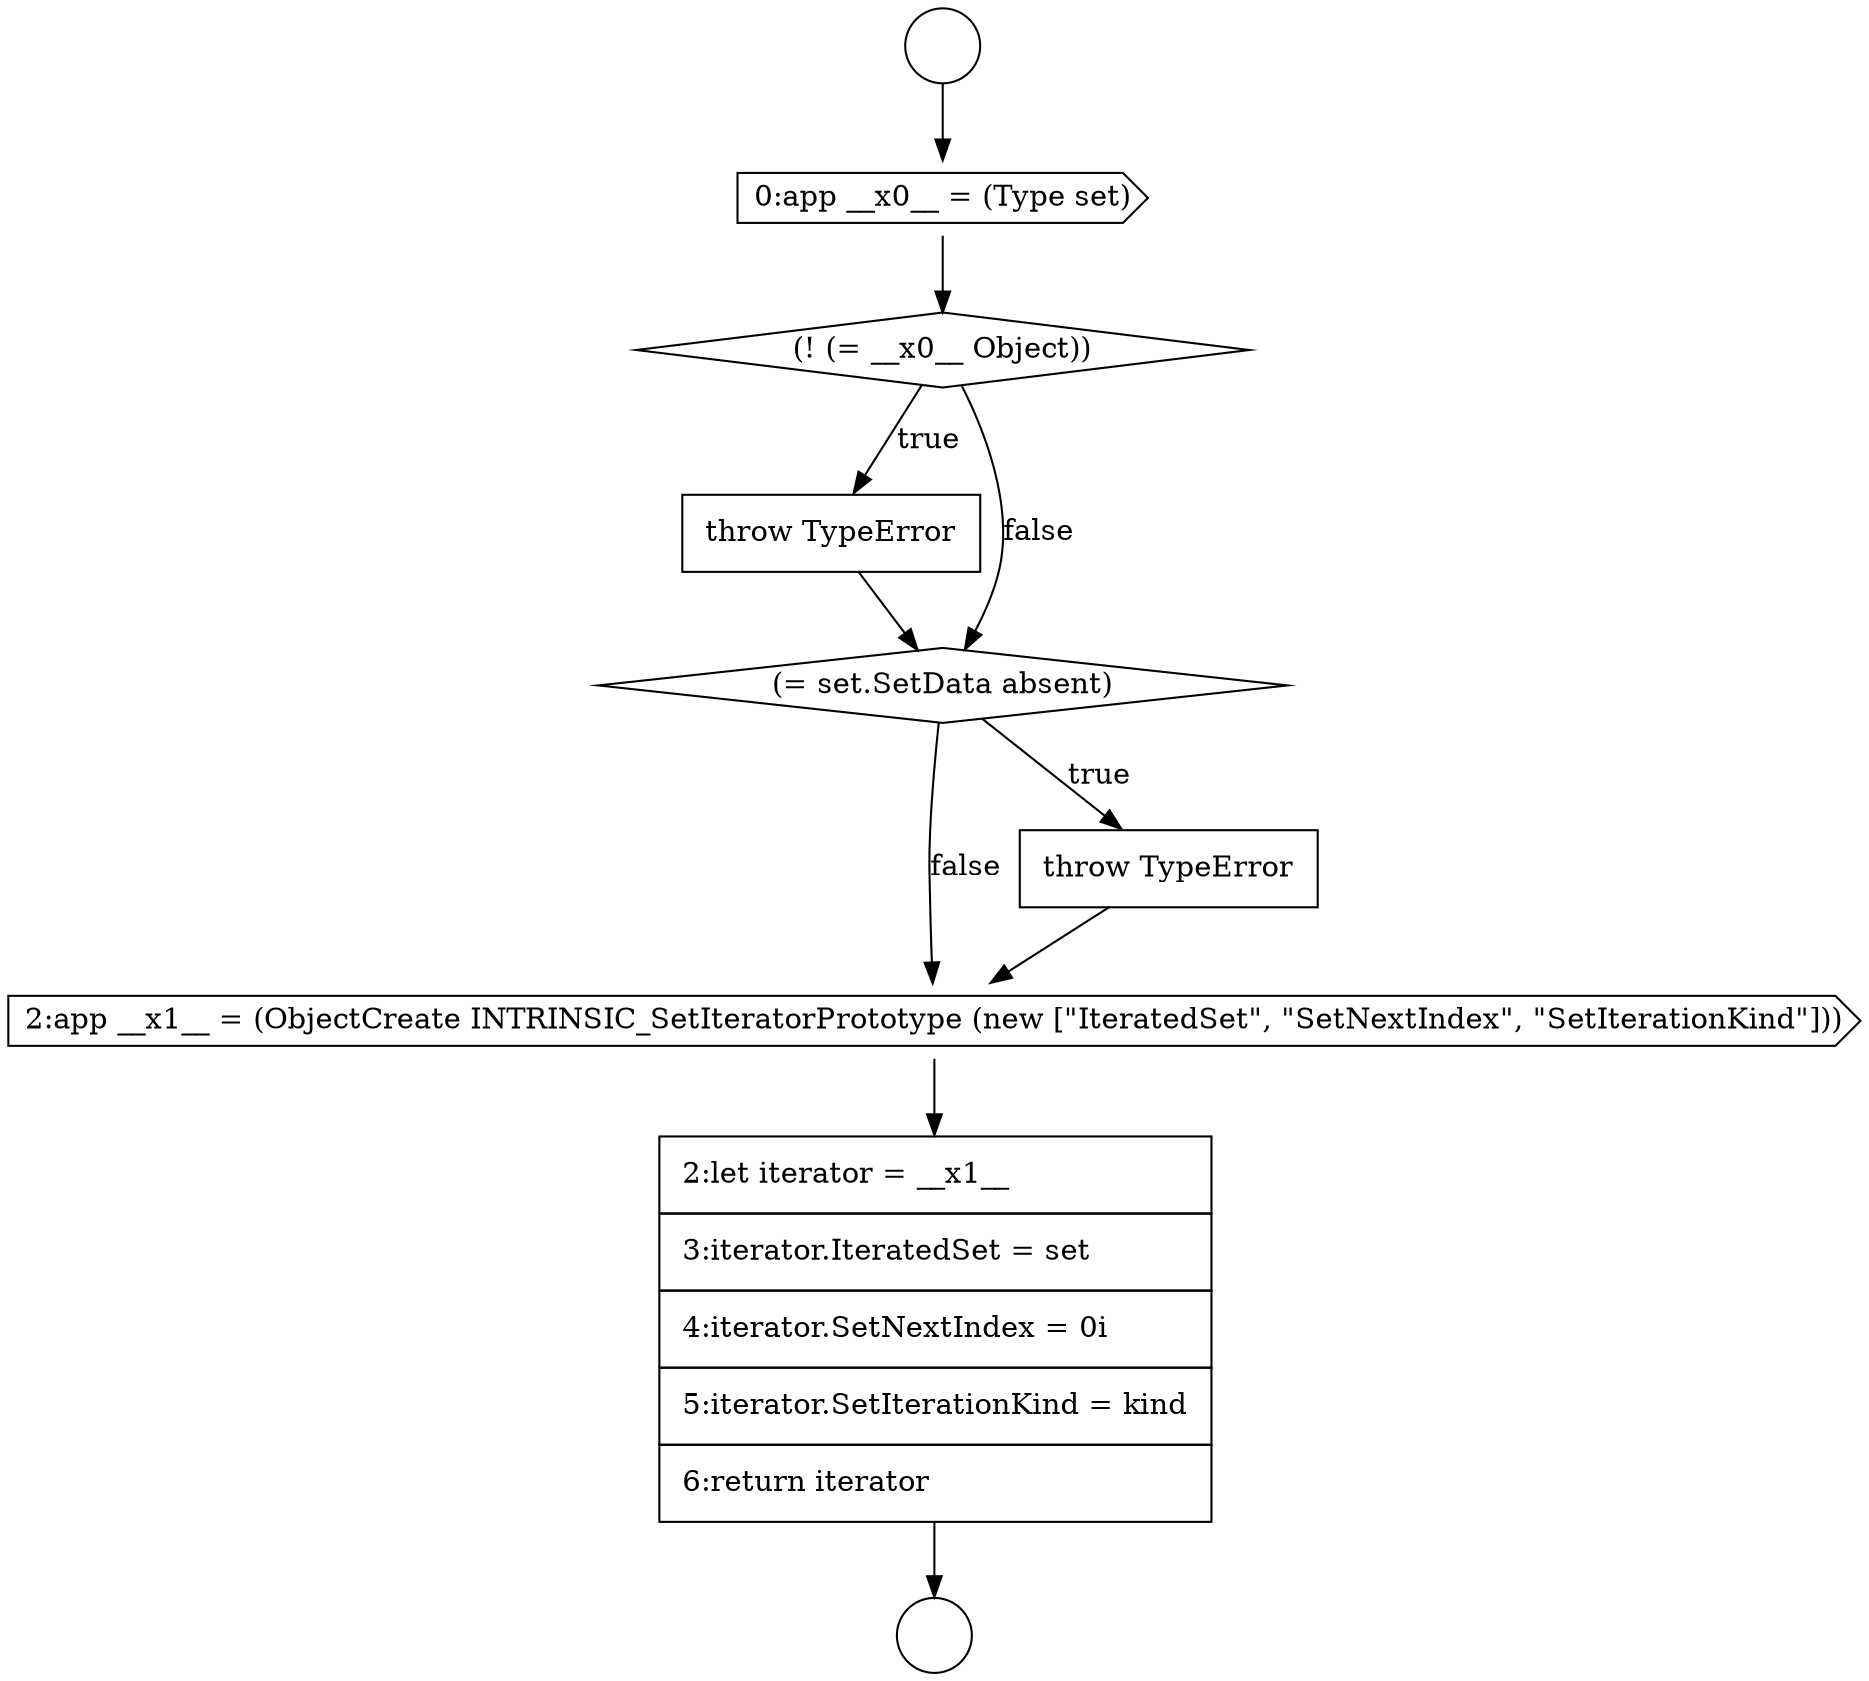 digraph {
  node14944 [shape=cds, label=<<font color="black">2:app __x1__ = (ObjectCreate INTRINSIC_SetIteratorPrototype (new [&quot;IteratedSet&quot;, &quot;SetNextIndex&quot;, &quot;SetIterationKind&quot;]))</font>> color="black" fillcolor="white" style=filled]
  node14937 [shape=circle label=" " color="black" fillcolor="white" style=filled]
  node14945 [shape=none, margin=0, label=<<font color="black">
    <table border="0" cellborder="1" cellspacing="0" cellpadding="10">
      <tr><td align="left">2:let iterator = __x1__</td></tr>
      <tr><td align="left">3:iterator.IteratedSet = set</td></tr>
      <tr><td align="left">4:iterator.SetNextIndex = 0i</td></tr>
      <tr><td align="left">5:iterator.SetIterationKind = kind</td></tr>
      <tr><td align="left">6:return iterator</td></tr>
    </table>
  </font>> color="black" fillcolor="white" style=filled]
  node14943 [shape=none, margin=0, label=<<font color="black">
    <table border="0" cellborder="1" cellspacing="0" cellpadding="10">
      <tr><td align="left">throw TypeError</td></tr>
    </table>
  </font>> color="black" fillcolor="white" style=filled]
  node14941 [shape=none, margin=0, label=<<font color="black">
    <table border="0" cellborder="1" cellspacing="0" cellpadding="10">
      <tr><td align="left">throw TypeError</td></tr>
    </table>
  </font>> color="black" fillcolor="white" style=filled]
  node14942 [shape=diamond, label=<<font color="black">(= set.SetData absent)</font>> color="black" fillcolor="white" style=filled]
  node14940 [shape=diamond, label=<<font color="black">(! (= __x0__ Object))</font>> color="black" fillcolor="white" style=filled]
  node14938 [shape=circle label=" " color="black" fillcolor="white" style=filled]
  node14939 [shape=cds, label=<<font color="black">0:app __x0__ = (Type set)</font>> color="black" fillcolor="white" style=filled]
  node14940 -> node14941 [label=<<font color="black">true</font>> color="black"]
  node14940 -> node14942 [label=<<font color="black">false</font>> color="black"]
  node14945 -> node14938 [ color="black"]
  node14942 -> node14943 [label=<<font color="black">true</font>> color="black"]
  node14942 -> node14944 [label=<<font color="black">false</font>> color="black"]
  node14937 -> node14939 [ color="black"]
  node14944 -> node14945 [ color="black"]
  node14939 -> node14940 [ color="black"]
  node14941 -> node14942 [ color="black"]
  node14943 -> node14944 [ color="black"]
}
